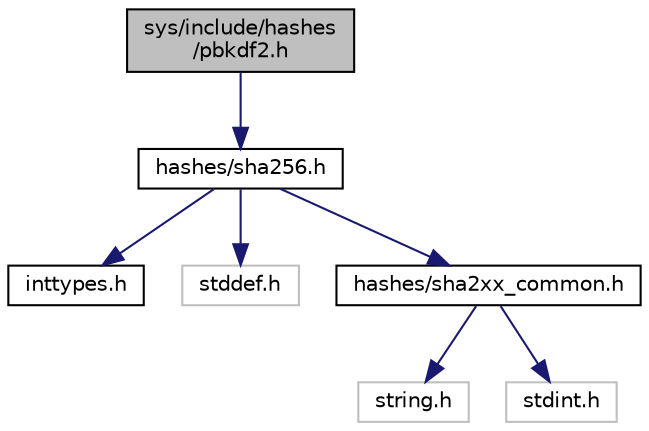 digraph "sys/include/hashes/pbkdf2.h"
{
 // LATEX_PDF_SIZE
  edge [fontname="Helvetica",fontsize="10",labelfontname="Helvetica",labelfontsize="10"];
  node [fontname="Helvetica",fontsize="10",shape=record];
  Node1 [label="sys/include/hashes\l/pbkdf2.h",height=0.2,width=0.4,color="black", fillcolor="grey75", style="filled", fontcolor="black",tooltip="PBKDF2 key derivation implementation."];
  Node1 -> Node2 [color="midnightblue",fontsize="10",style="solid",fontname="Helvetica"];
  Node2 [label="hashes/sha256.h",height=0.2,width=0.4,color="black", fillcolor="white", style="filled",URL="$sha256_8h.html",tooltip="Header definitions for the SHA256 hash function."];
  Node2 -> Node3 [color="midnightblue",fontsize="10",style="solid",fontname="Helvetica"];
  Node3 [label="inttypes.h",height=0.2,width=0.4,color="black", fillcolor="white", style="filled",URL="$inttypes_8h.html",tooltip="Adds include for missing inttype definitions."];
  Node2 -> Node4 [color="midnightblue",fontsize="10",style="solid",fontname="Helvetica"];
  Node4 [label="stddef.h",height=0.2,width=0.4,color="grey75", fillcolor="white", style="filled",tooltip=" "];
  Node2 -> Node5 [color="midnightblue",fontsize="10",style="solid",fontname="Helvetica"];
  Node5 [label="hashes/sha2xx_common.h",height=0.2,width=0.4,color="black", fillcolor="white", style="filled",URL="$sha2xx__common_8h.html",tooltip="Common definitions for the SHA-224/256 hash functions."];
  Node5 -> Node6 [color="midnightblue",fontsize="10",style="solid",fontname="Helvetica"];
  Node6 [label="string.h",height=0.2,width=0.4,color="grey75", fillcolor="white", style="filled",tooltip=" "];
  Node5 -> Node7 [color="midnightblue",fontsize="10",style="solid",fontname="Helvetica"];
  Node7 [label="stdint.h",height=0.2,width=0.4,color="grey75", fillcolor="white", style="filled",tooltip=" "];
}
